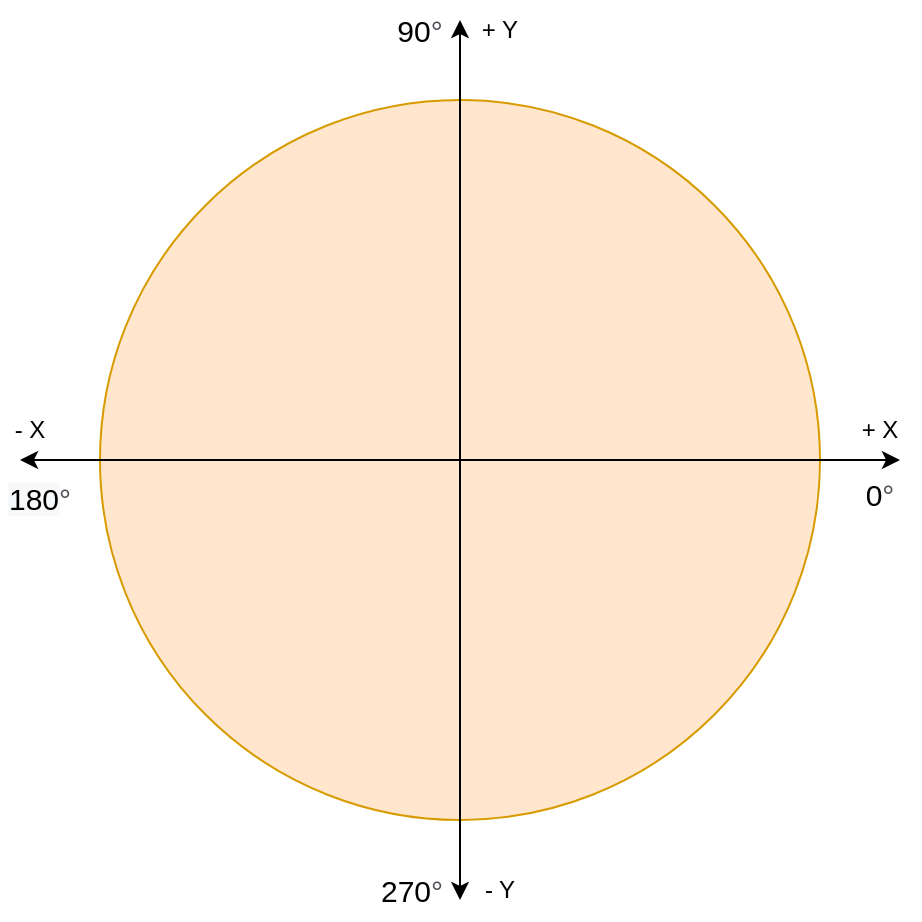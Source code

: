 <mxfile version="14.4.6" type="device"><diagram id="u98g_zyrKjQHknhn6S6X" name="Page-1"><mxGraphModel dx="1038" dy="491" grid="1" gridSize="10" guides="1" tooltips="1" connect="1" arrows="1" fold="1" page="1" pageScale="1" pageWidth="850" pageHeight="1100" math="0" shadow="0"><root><mxCell id="0"/><mxCell id="1" parent="0"/><mxCell id="GMCi5BBR2cSiQ8ELT5Gj-1" value="" style="ellipse;whiteSpace=wrap;html=1;aspect=fixed;fillColor=#ffe6cc;strokeColor=#d79b00;" vertex="1" parent="1"><mxGeometry x="240" y="80" width="360" height="360" as="geometry"/></mxCell><mxCell id="GMCi5BBR2cSiQ8ELT5Gj-2" value="" style="endArrow=classic;html=1;startArrow=classic;startFill=1;endFill=1;" edge="1" parent="1"><mxGeometry width="50" height="50" relative="1" as="geometry"><mxPoint x="200" y="260" as="sourcePoint"/><mxPoint x="640" y="260" as="targetPoint"/></mxGeometry></mxCell><mxCell id="GMCi5BBR2cSiQ8ELT5Gj-5" value="" style="endArrow=classic;html=1;startArrow=classic;startFill=1;endFill=1;" edge="1" parent="1"><mxGeometry width="50" height="50" relative="1" as="geometry"><mxPoint x="420" y="480" as="sourcePoint"/><mxPoint x="420" y="40" as="targetPoint"/></mxGeometry></mxCell><mxCell id="GMCi5BBR2cSiQ8ELT5Gj-6" value="+ X" style="text;html=1;strokeColor=none;fillColor=none;align=center;verticalAlign=middle;whiteSpace=wrap;rounded=0;" vertex="1" parent="1"><mxGeometry x="610" y="230" width="40" height="30" as="geometry"/></mxCell><mxCell id="GMCi5BBR2cSiQ8ELT5Gj-7" value="- X" style="text;html=1;strokeColor=none;fillColor=none;align=center;verticalAlign=middle;whiteSpace=wrap;rounded=0;" vertex="1" parent="1"><mxGeometry x="190" y="230" width="30" height="30" as="geometry"/></mxCell><mxCell id="GMCi5BBR2cSiQ8ELT5Gj-8" value="+ Y" style="text;html=1;strokeColor=none;fillColor=none;align=center;verticalAlign=middle;whiteSpace=wrap;rounded=0;" vertex="1" parent="1"><mxGeometry x="425" y="30" width="30" height="30" as="geometry"/></mxCell><mxCell id="GMCi5BBR2cSiQ8ELT5Gj-9" value="- Y" style="text;html=1;strokeColor=none;fillColor=none;align=center;verticalAlign=middle;whiteSpace=wrap;rounded=0;" vertex="1" parent="1"><mxGeometry x="425" y="460" width="30" height="30" as="geometry"/></mxCell><mxCell id="GMCi5BBR2cSiQ8ELT5Gj-10" value="&lt;font style=&quot;font-size: 15px&quot;&gt;0&lt;span style=&quot;color: rgb(77 , 81 , 86) ; font-family: &amp;#34;arial&amp;#34; , sans-serif ; text-align: left ; background-color: rgb(255 , 255 , 255)&quot;&gt;°&lt;/span&gt;&lt;/font&gt;" style="text;html=1;strokeColor=none;fillColor=none;align=center;verticalAlign=middle;whiteSpace=wrap;rounded=0;" vertex="1" parent="1"><mxGeometry x="610" y="262" width="40" height="30" as="geometry"/></mxCell><mxCell id="GMCi5BBR2cSiQ8ELT5Gj-11" value="&lt;font style=&quot;font-size: 15px&quot;&gt;90&lt;span style=&quot;color: rgb(77 , 81 , 86) ; font-family: &amp;#34;arial&amp;#34; , sans-serif ; text-align: left ; background-color: rgb(255 , 255 , 255)&quot;&gt;°&lt;/span&gt;&lt;/font&gt;" style="text;html=1;strokeColor=none;fillColor=none;align=center;verticalAlign=middle;whiteSpace=wrap;rounded=0;" vertex="1" parent="1"><mxGeometry x="380" y="30" width="40" height="30" as="geometry"/></mxCell><mxCell id="GMCi5BBR2cSiQ8ELT5Gj-12" value="&lt;div style=&quot;text-align: center&quot;&gt;&lt;span style=&quot;text-align: left ; font-size: 15px ; background-color: rgb(248 , 249 , 250)&quot;&gt;180&lt;/span&gt;&lt;span style=&quot;background-color: rgb(255 , 255 , 255) ; color: rgb(77 , 81 , 86) ; font-family: &amp;#34;arial&amp;#34; , sans-serif ; text-align: left ; font-size: 15px&quot;&gt;°&lt;/span&gt;&lt;/div&gt;" style="text;html=1;strokeColor=none;fillColor=none;align=center;verticalAlign=middle;whiteSpace=wrap;rounded=0;" vertex="1" parent="1"><mxGeometry x="190" y="264" width="40" height="30" as="geometry"/></mxCell><mxCell id="GMCi5BBR2cSiQ8ELT5Gj-13" value="&lt;font style=&quot;font-size: 15px&quot;&gt;270&lt;span style=&quot;color: rgb(77 , 81 , 86) ; font-family: &amp;#34;arial&amp;#34; , sans-serif ; text-align: left ; background-color: rgb(255 , 255 , 255)&quot;&gt;°&lt;/span&gt;&lt;/font&gt;" style="text;html=1;strokeColor=none;fillColor=none;align=center;verticalAlign=middle;whiteSpace=wrap;rounded=0;" vertex="1" parent="1"><mxGeometry x="376" y="460" width="40" height="30" as="geometry"/></mxCell></root></mxGraphModel></diagram></mxfile>